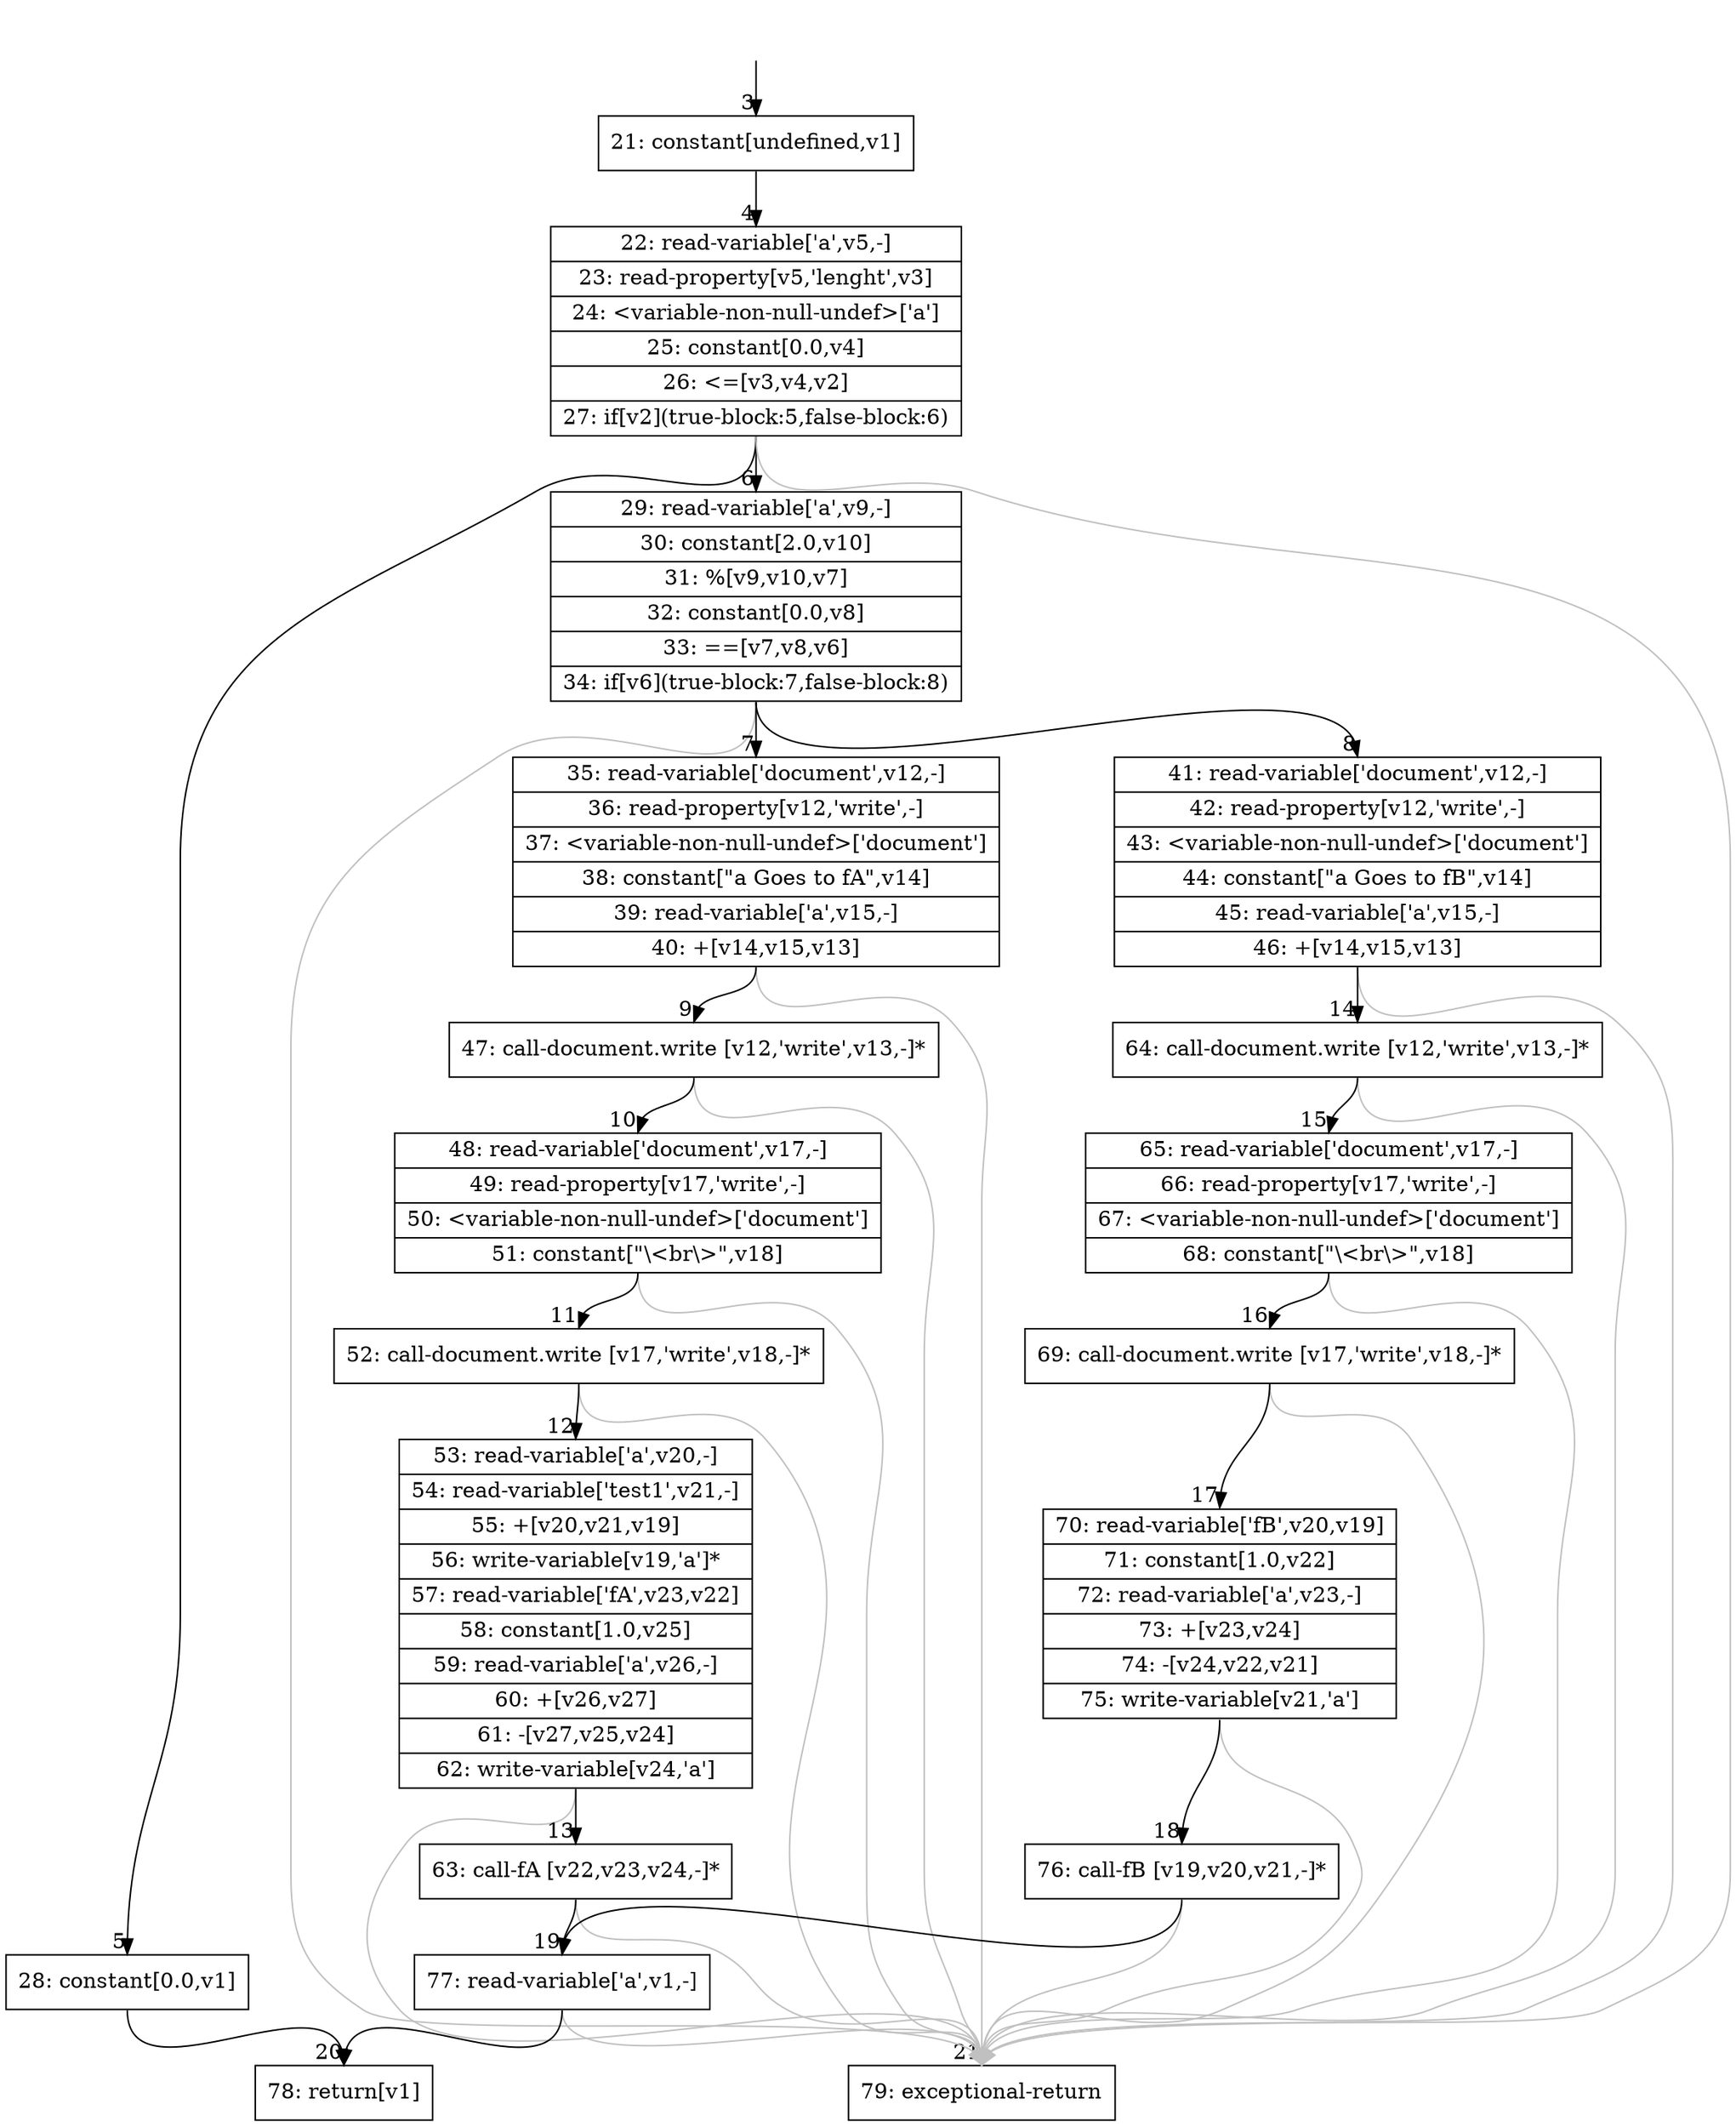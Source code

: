 digraph {
rankdir="TD"
BB_entry1[shape=none,label=""];
BB_entry1 -> BB3 [tailport=s, headport=n, headlabel="    3"]
BB3 [shape=record label="{21: constant[undefined,v1]}" ] 
BB3 -> BB4 [tailport=s, headport=n, headlabel="      4"]
BB4 [shape=record label="{22: read-variable['a',v5,-]|23: read-property[v5,'lenght',v3]|24: \<variable-non-null-undef\>['a']|25: constant[0.0,v4]|26: \<=[v3,v4,v2]|27: if[v2](true-block:5,false-block:6)}" ] 
BB4 -> BB5 [tailport=s, headport=n, headlabel="      5"]
BB4 -> BB6 [tailport=s, headport=n, headlabel="      6"]
BB4 -> BB21 [tailport=s, headport=n, color=gray, headlabel="      21"]
BB5 [shape=record label="{28: constant[0.0,v1]}" ] 
BB5 -> BB20 [tailport=s, headport=n, headlabel="      20"]
BB6 [shape=record label="{29: read-variable['a',v9,-]|30: constant[2.0,v10]|31: %[v9,v10,v7]|32: constant[0.0,v8]|33: ==[v7,v8,v6]|34: if[v6](true-block:7,false-block:8)}" ] 
BB6 -> BB7 [tailport=s, headport=n, headlabel="      7"]
BB6 -> BB8 [tailport=s, headport=n, headlabel="      8"]
BB6 -> BB21 [tailport=s, headport=n, color=gray]
BB7 [shape=record label="{35: read-variable['document',v12,-]|36: read-property[v12,'write',-]|37: \<variable-non-null-undef\>['document']|38: constant[\"a Goes to fA\",v14]|39: read-variable['a',v15,-]|40: +[v14,v15,v13]}" ] 
BB7 -> BB9 [tailport=s, headport=n, headlabel="      9"]
BB7 -> BB21 [tailport=s, headport=n, color=gray]
BB8 [shape=record label="{41: read-variable['document',v12,-]|42: read-property[v12,'write',-]|43: \<variable-non-null-undef\>['document']|44: constant[\"a Goes to fB\",v14]|45: read-variable['a',v15,-]|46: +[v14,v15,v13]}" ] 
BB8 -> BB14 [tailport=s, headport=n, headlabel="      14"]
BB8 -> BB21 [tailport=s, headport=n, color=gray]
BB9 [shape=record label="{47: call-document.write [v12,'write',v13,-]*}" ] 
BB9 -> BB10 [tailport=s, headport=n, headlabel="      10"]
BB9 -> BB21 [tailport=s, headport=n, color=gray]
BB10 [shape=record label="{48: read-variable['document',v17,-]|49: read-property[v17,'write',-]|50: \<variable-non-null-undef\>['document']|51: constant[\"\\\<br\\\>\",v18]}" ] 
BB10 -> BB11 [tailport=s, headport=n, headlabel="      11"]
BB10 -> BB21 [tailport=s, headport=n, color=gray]
BB11 [shape=record label="{52: call-document.write [v17,'write',v18,-]*}" ] 
BB11 -> BB12 [tailport=s, headport=n, headlabel="      12"]
BB11 -> BB21 [tailport=s, headport=n, color=gray]
BB12 [shape=record label="{53: read-variable['a',v20,-]|54: read-variable['test1',v21,-]|55: +[v20,v21,v19]|56: write-variable[v19,'a']*|57: read-variable['fA',v23,v22]|58: constant[1.0,v25]|59: read-variable['a',v26,-]|60: +[v26,v27]|61: -[v27,v25,v24]|62: write-variable[v24,'a']}" ] 
BB12 -> BB13 [tailport=s, headport=n, headlabel="      13"]
BB12 -> BB21 [tailport=s, headport=n, color=gray]
BB13 [shape=record label="{63: call-fA [v22,v23,v24,-]*}" ] 
BB13 -> BB19 [tailport=s, headport=n, headlabel="      19"]
BB13 -> BB21 [tailport=s, headport=n, color=gray]
BB14 [shape=record label="{64: call-document.write [v12,'write',v13,-]*}" ] 
BB14 -> BB15 [tailport=s, headport=n, headlabel="      15"]
BB14 -> BB21 [tailport=s, headport=n, color=gray]
BB15 [shape=record label="{65: read-variable['document',v17,-]|66: read-property[v17,'write',-]|67: \<variable-non-null-undef\>['document']|68: constant[\"\\\<br\\\>\",v18]}" ] 
BB15 -> BB16 [tailport=s, headport=n, headlabel="      16"]
BB15 -> BB21 [tailport=s, headport=n, color=gray]
BB16 [shape=record label="{69: call-document.write [v17,'write',v18,-]*}" ] 
BB16 -> BB17 [tailport=s, headport=n, headlabel="      17"]
BB16 -> BB21 [tailport=s, headport=n, color=gray]
BB17 [shape=record label="{70: read-variable['fB',v20,v19]|71: constant[1.0,v22]|72: read-variable['a',v23,-]|73: +[v23,v24]|74: -[v24,v22,v21]|75: write-variable[v21,'a']}" ] 
BB17 -> BB18 [tailport=s, headport=n, headlabel="      18"]
BB17 -> BB21 [tailport=s, headport=n, color=gray]
BB18 [shape=record label="{76: call-fB [v19,v20,v21,-]*}" ] 
BB18 -> BB19 [tailport=s, headport=n]
BB18 -> BB21 [tailport=s, headport=n, color=gray]
BB19 [shape=record label="{77: read-variable['a',v1,-]}" ] 
BB19 -> BB20 [tailport=s, headport=n]
BB19 -> BB21 [tailport=s, headport=n, color=gray]
BB20 [shape=record label="{78: return[v1]}" ] 
BB21 [shape=record label="{79: exceptional-return}" ] 
//#$~ 29
}
